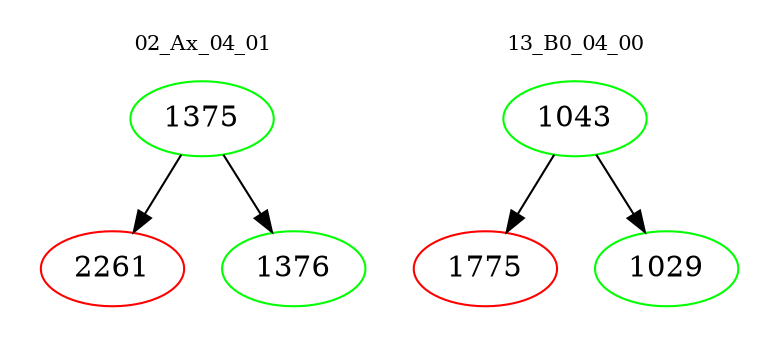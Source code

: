 digraph{
subgraph cluster_0 {
color = white
label = "02_Ax_04_01";
fontsize=10;
T0_1375 [label="1375", color="green"]
T0_1375 -> T0_2261 [color="black"]
T0_2261 [label="2261", color="red"]
T0_1375 -> T0_1376 [color="black"]
T0_1376 [label="1376", color="green"]
}
subgraph cluster_1 {
color = white
label = "13_B0_04_00";
fontsize=10;
T1_1043 [label="1043", color="green"]
T1_1043 -> T1_1775 [color="black"]
T1_1775 [label="1775", color="red"]
T1_1043 -> T1_1029 [color="black"]
T1_1029 [label="1029", color="green"]
}
}
